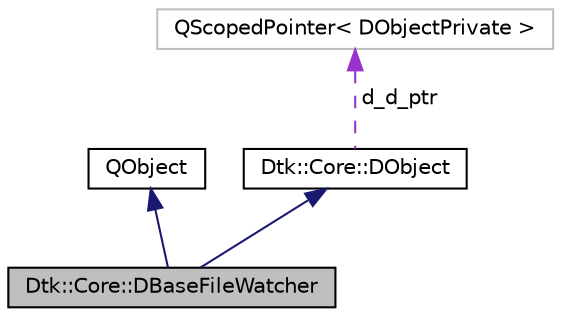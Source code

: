 digraph "Dtk::Core::DBaseFileWatcher"
{
  edge [fontname="Helvetica",fontsize="10",labelfontname="Helvetica",labelfontsize="10"];
  node [fontname="Helvetica",fontsize="10",shape=record];
  Node4 [label="Dtk::Core::DBaseFileWatcher",height=0.2,width=0.4,color="black", fillcolor="grey75", style="filled", fontcolor="black"];
  Node5 -> Node4 [dir="back",color="midnightblue",fontsize="10",style="solid",fontname="Helvetica"];
  Node5 [label="QObject",height=0.2,width=0.4,color="black", fillcolor="white", style="filled",URL="/home/xmuli/project/dtk/tags/qtcore.tags$qobject.html"];
  Node6 -> Node4 [dir="back",color="midnightblue",fontsize="10",style="solid",fontname="Helvetica"];
  Node6 [label="Dtk::Core::DObject",height=0.2,width=0.4,color="black", fillcolor="white", style="filled",URL="$class_dtk_1_1_core_1_1_d_object.html",tooltip="deepin-tool-kit 中所有公开类的祖先类。 "];
  Node7 -> Node6 [dir="back",color="darkorchid3",fontsize="10",style="dashed",label=" d_d_ptr" ,fontname="Helvetica"];
  Node7 [label="QScopedPointer\< DObjectPrivate \>",height=0.2,width=0.4,color="grey75", fillcolor="white", style="filled"];
}
